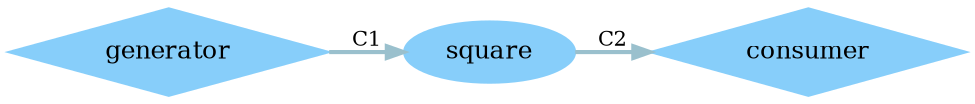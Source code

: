digraph pn {

    ratio = auto;
    rankdir = LR;
    ranksep = 0.3;
    nodesep = 0.2;
    center = true;
    
    node [ fontsize=12, height=0.4, width=0.4, style=filled, color="0.65 0.20 1.00" ];
    edge [ fontsize=10, arrowhead=normal, arrowsize=0.8, style="setlinewidth(2)" ];

    "generator" [ label="generator", color=lightskyblue, shape=diamond ];
    "consumer" [ label="consumer", color=lightskyblue, shape=diamond ];
    "square" [ label="square", color=lightskyblue, shape=ellipse ];

    "generator" -> "square" [ label="C1", color=lightblue3 ];
    "square" -> "consumer" [ label="C2", color=lightblue3 ];

}
